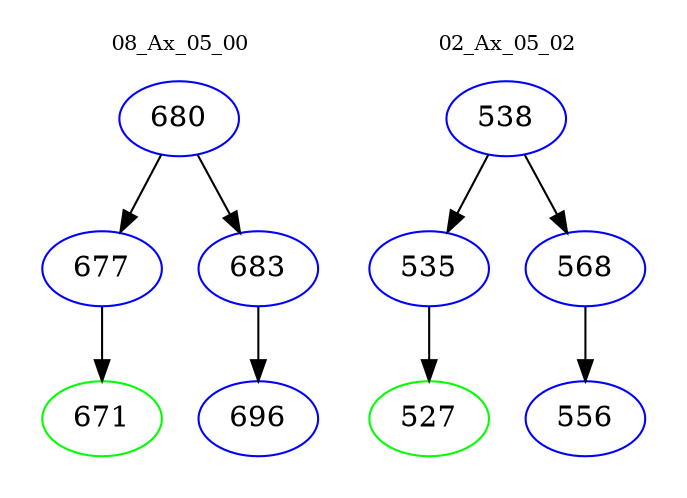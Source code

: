 digraph{
subgraph cluster_0 {
color = white
label = "08_Ax_05_00";
fontsize=10;
T0_680 [label="680", color="blue"]
T0_680 -> T0_677 [color="black"]
T0_677 [label="677", color="blue"]
T0_677 -> T0_671 [color="black"]
T0_671 [label="671", color="green"]
T0_680 -> T0_683 [color="black"]
T0_683 [label="683", color="blue"]
T0_683 -> T0_696 [color="black"]
T0_696 [label="696", color="blue"]
}
subgraph cluster_1 {
color = white
label = "02_Ax_05_02";
fontsize=10;
T1_538 [label="538", color="blue"]
T1_538 -> T1_535 [color="black"]
T1_535 [label="535", color="blue"]
T1_535 -> T1_527 [color="black"]
T1_527 [label="527", color="green"]
T1_538 -> T1_568 [color="black"]
T1_568 [label="568", color="blue"]
T1_568 -> T1_556 [color="black"]
T1_556 [label="556", color="blue"]
}
}
